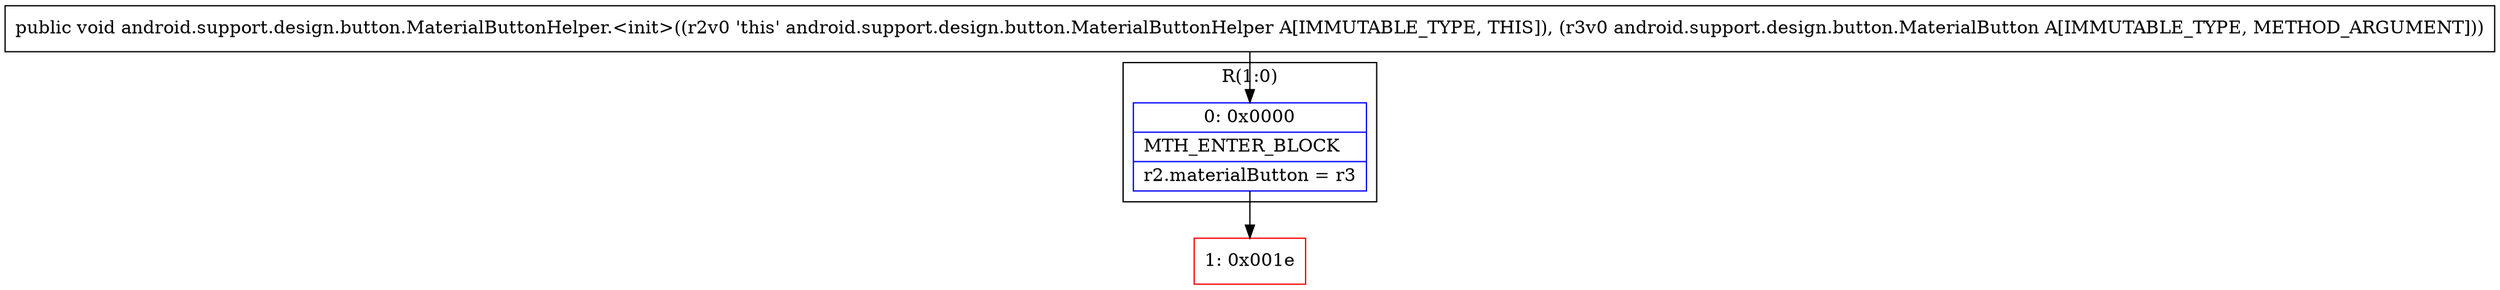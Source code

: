 digraph "CFG forandroid.support.design.button.MaterialButtonHelper.\<init\>(Landroid\/support\/design\/button\/MaterialButton;)V" {
subgraph cluster_Region_977219452 {
label = "R(1:0)";
node [shape=record,color=blue];
Node_0 [shape=record,label="{0\:\ 0x0000|MTH_ENTER_BLOCK\l|r2.materialButton = r3\l}"];
}
Node_1 [shape=record,color=red,label="{1\:\ 0x001e}"];
MethodNode[shape=record,label="{public void android.support.design.button.MaterialButtonHelper.\<init\>((r2v0 'this' android.support.design.button.MaterialButtonHelper A[IMMUTABLE_TYPE, THIS]), (r3v0 android.support.design.button.MaterialButton A[IMMUTABLE_TYPE, METHOD_ARGUMENT])) }"];
MethodNode -> Node_0;
Node_0 -> Node_1;
}

